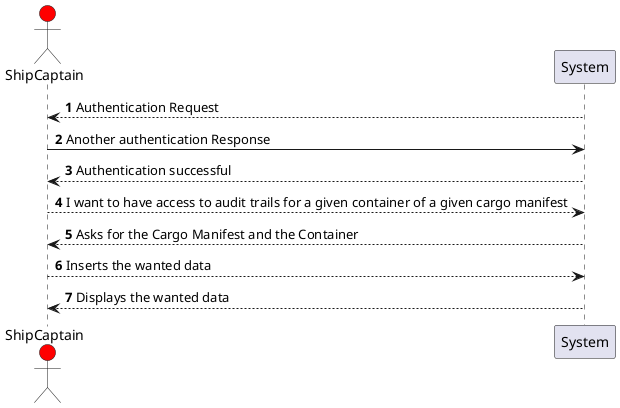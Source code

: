 @startuml
'https://plantuml.com/sequence-diagram

autonumber

actor ShipCaptain #red

System --> ShipCaptain: Authentication Request
ShipCaptain -> System : Another authentication Response
System --> ShipCaptain : Authentication successful
ShipCaptain --> System : I want to have access to audit trails for a given container of a given cargo manifest
System --> ShipCaptain : Asks for the Cargo Manifest and the Container
ShipCaptain --> System : Inserts the wanted data
System --> ShipCaptain : Displays the wanted data
@enduml